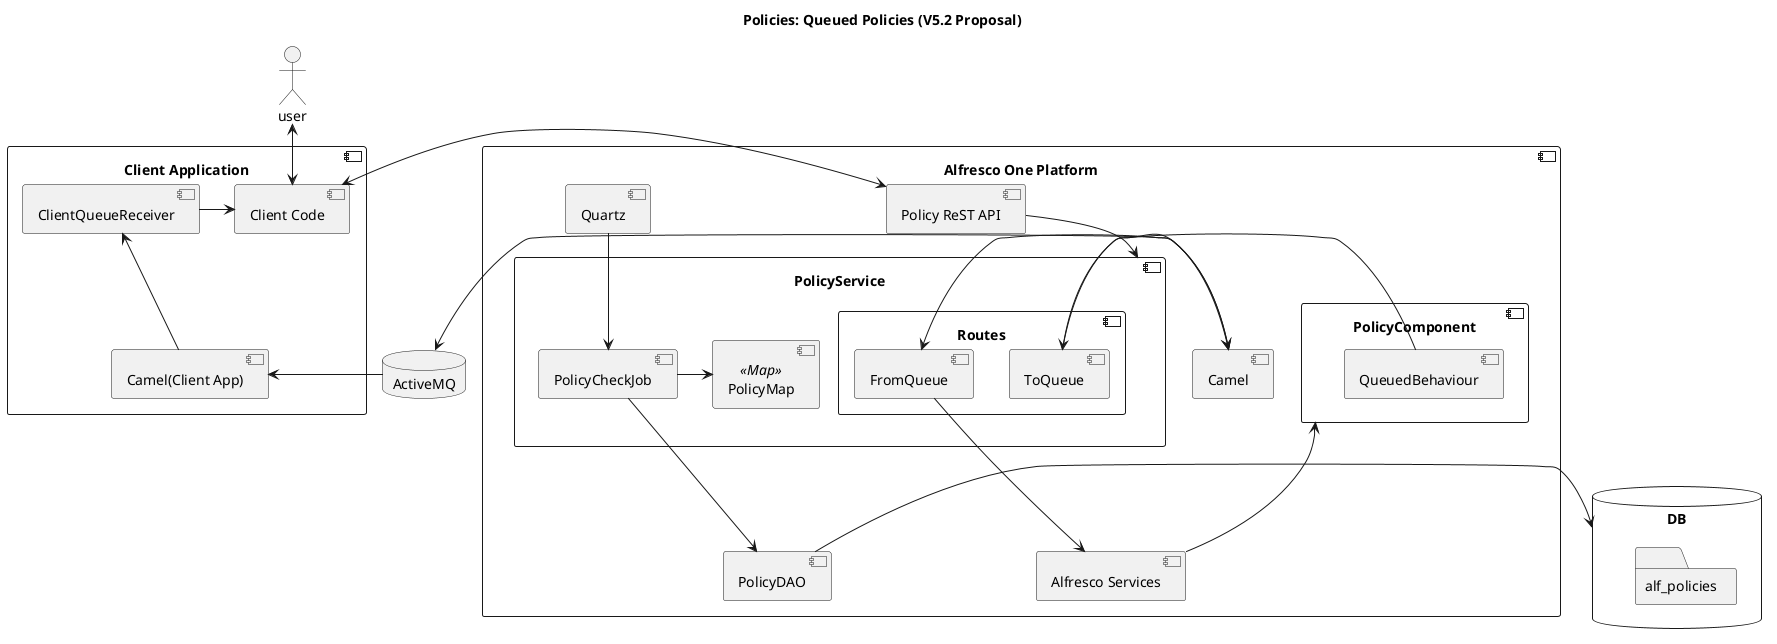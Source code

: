 @startuml

title Policies: Queued Policies (V5.2 Proposal)

actor user

database ActiveMQ as AMQ
database DB {
    folder alf_policies
}

component "Client Application" {
    component [Client Code]
    component [ClientQueueReceiver]
    component [Camel(Client App)]
}
user <--> [Client Code]
ClientQueueReceiver <-- [Camel(Client App)]
ClientQueueReceiver -> [Client Code]
[Camel(Client App)] <- AMQ

component "Alfresco One Platform" {
    component Quartz as Q
    component [Camel] as Camel
    
    component [Policy ReST API] as PR
    component PolicyService as PS {
        [PolicyCheckJob] as PCJ
        [PolicyMap] as PM <<Map>>
        component Routes as R {
            component ToQueue
            component FromQueue
        }
    }
    component PolicyComponent as PC {
        component QueuedBehaviour as QB
    }
    component [Alfresco Services] as Services
    component PolicyDAO as PD
}

[Client Code] <-> PR

Q --> PCJ
PCJ -> PM
PR --> PS
Services -> PC
PCJ --> PD
PD -> DB
QB -> ToQueue
ToQueue -> Camel
FromQueue <- Camel
FromQueue --> Services
Camel <-> AMQ

@enduml